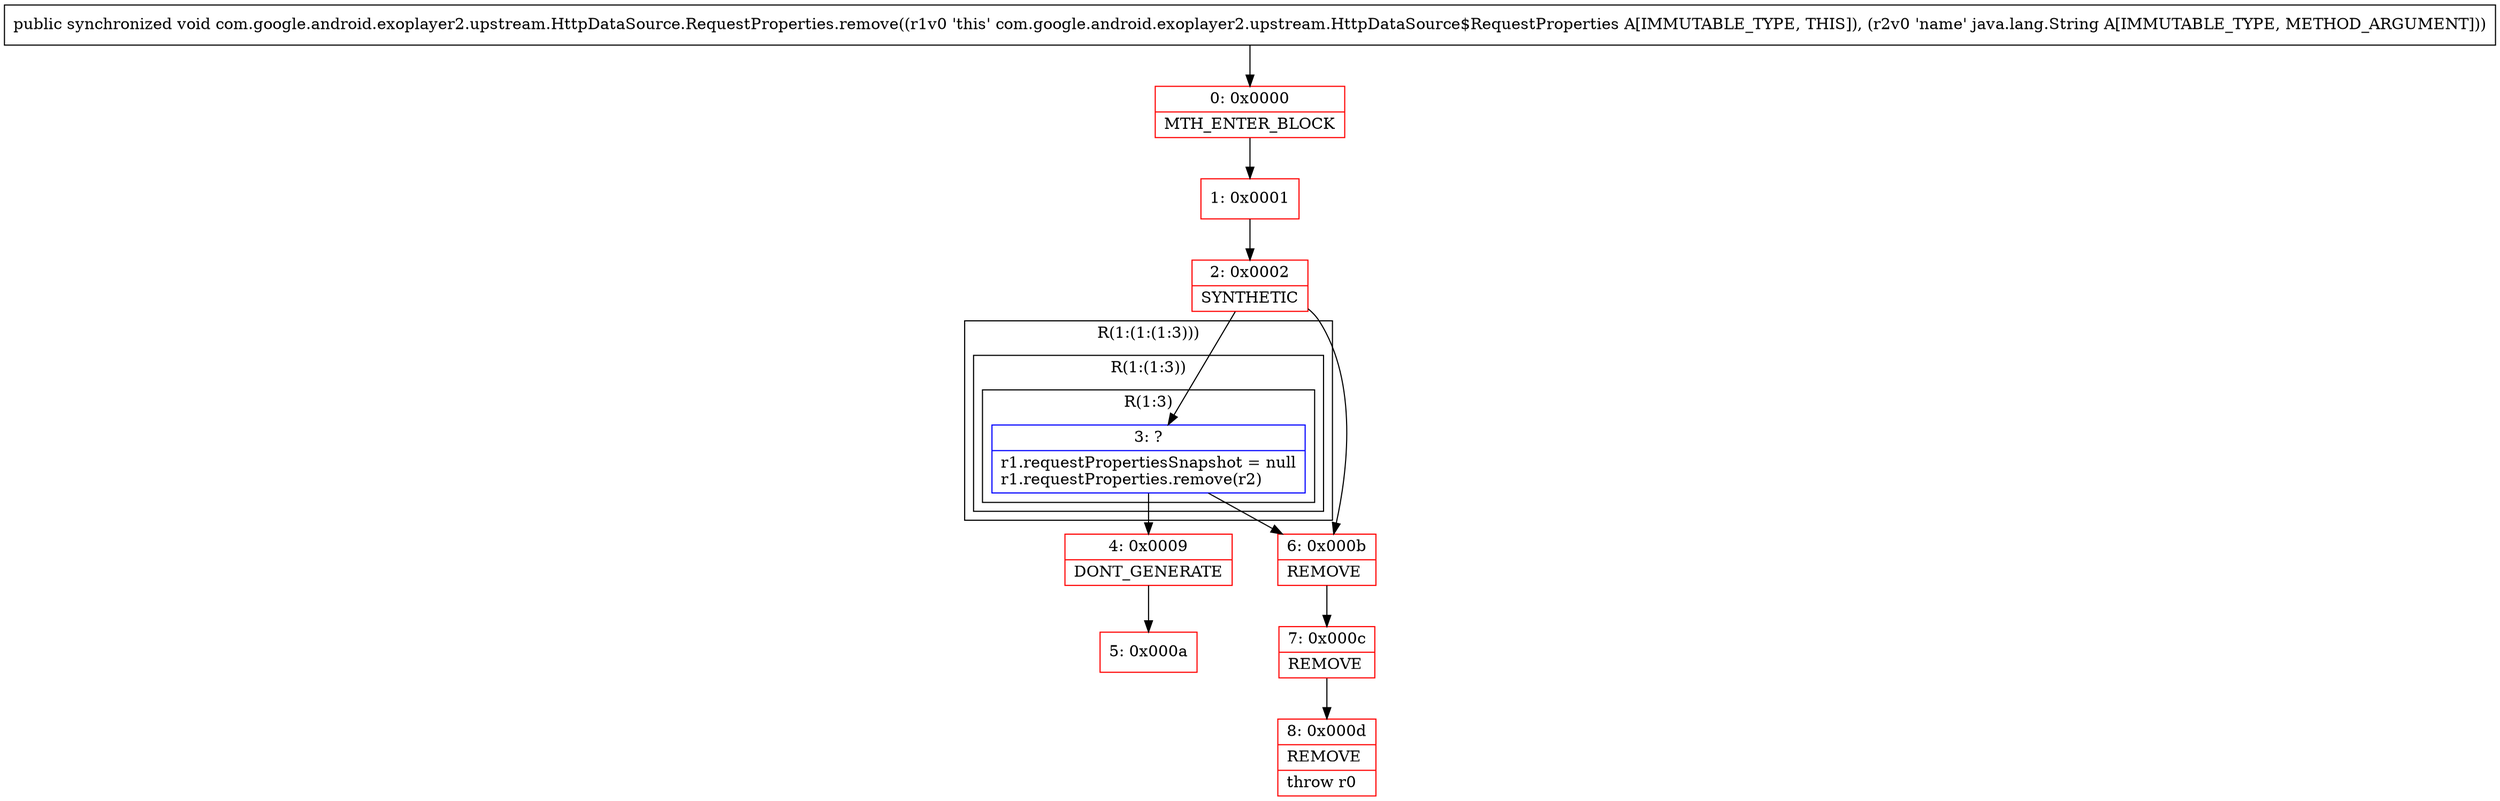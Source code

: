 digraph "CFG forcom.google.android.exoplayer2.upstream.HttpDataSource.RequestProperties.remove(Ljava\/lang\/String;)V" {
subgraph cluster_Region_1544241384 {
label = "R(1:(1:(1:3)))";
node [shape=record,color=blue];
subgraph cluster_Region_323783789 {
label = "R(1:(1:3))";
node [shape=record,color=blue];
subgraph cluster_Region_2090410123 {
label = "R(1:3)";
node [shape=record,color=blue];
Node_3 [shape=record,label="{3\:\ ?|r1.requestPropertiesSnapshot = null\lr1.requestProperties.remove(r2)\l}"];
}
}
}
Node_0 [shape=record,color=red,label="{0\:\ 0x0000|MTH_ENTER_BLOCK\l}"];
Node_1 [shape=record,color=red,label="{1\:\ 0x0001}"];
Node_2 [shape=record,color=red,label="{2\:\ 0x0002|SYNTHETIC\l}"];
Node_4 [shape=record,color=red,label="{4\:\ 0x0009|DONT_GENERATE\l}"];
Node_5 [shape=record,color=red,label="{5\:\ 0x000a}"];
Node_6 [shape=record,color=red,label="{6\:\ 0x000b|REMOVE\l}"];
Node_7 [shape=record,color=red,label="{7\:\ 0x000c|REMOVE\l}"];
Node_8 [shape=record,color=red,label="{8\:\ 0x000d|REMOVE\l|throw r0\l}"];
MethodNode[shape=record,label="{public synchronized void com.google.android.exoplayer2.upstream.HttpDataSource.RequestProperties.remove((r1v0 'this' com.google.android.exoplayer2.upstream.HttpDataSource$RequestProperties A[IMMUTABLE_TYPE, THIS]), (r2v0 'name' java.lang.String A[IMMUTABLE_TYPE, METHOD_ARGUMENT])) }"];
MethodNode -> Node_0;
Node_3 -> Node_4;
Node_3 -> Node_6;
Node_0 -> Node_1;
Node_1 -> Node_2;
Node_2 -> Node_3;
Node_2 -> Node_6;
Node_4 -> Node_5;
Node_6 -> Node_7;
Node_7 -> Node_8;
}

